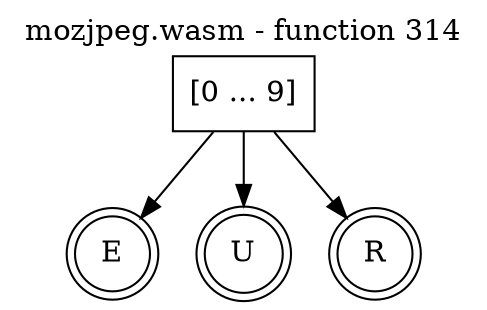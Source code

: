 digraph finite_state_machine {
    label = "mozjpeg.wasm - function 314"
    labelloc =  t
    labelfontsize = 16
    labelfontcolor = black
    labelfontname = "Helvetica"
    node [shape = doublecircle]; E U R ;
    node [shape = box];
    node [shape=box, color=black, style=solid] 0[label="[0 ... 9]"]
    0 -> E;
    0 -> R;
    0 -> U;
}

